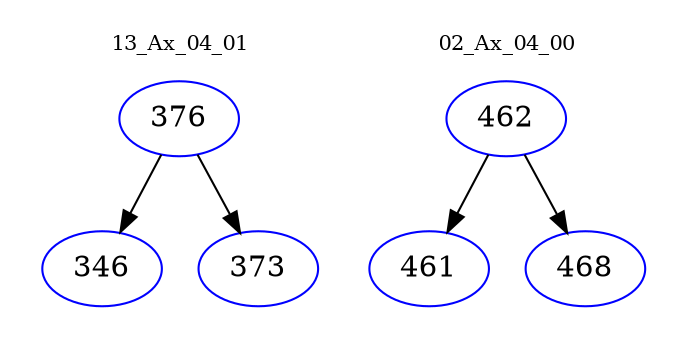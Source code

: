 digraph{
subgraph cluster_0 {
color = white
label = "13_Ax_04_01";
fontsize=10;
T0_376 [label="376", color="blue"]
T0_376 -> T0_346 [color="black"]
T0_346 [label="346", color="blue"]
T0_376 -> T0_373 [color="black"]
T0_373 [label="373", color="blue"]
}
subgraph cluster_1 {
color = white
label = "02_Ax_04_00";
fontsize=10;
T1_462 [label="462", color="blue"]
T1_462 -> T1_461 [color="black"]
T1_461 [label="461", color="blue"]
T1_462 -> T1_468 [color="black"]
T1_468 [label="468", color="blue"]
}
}
